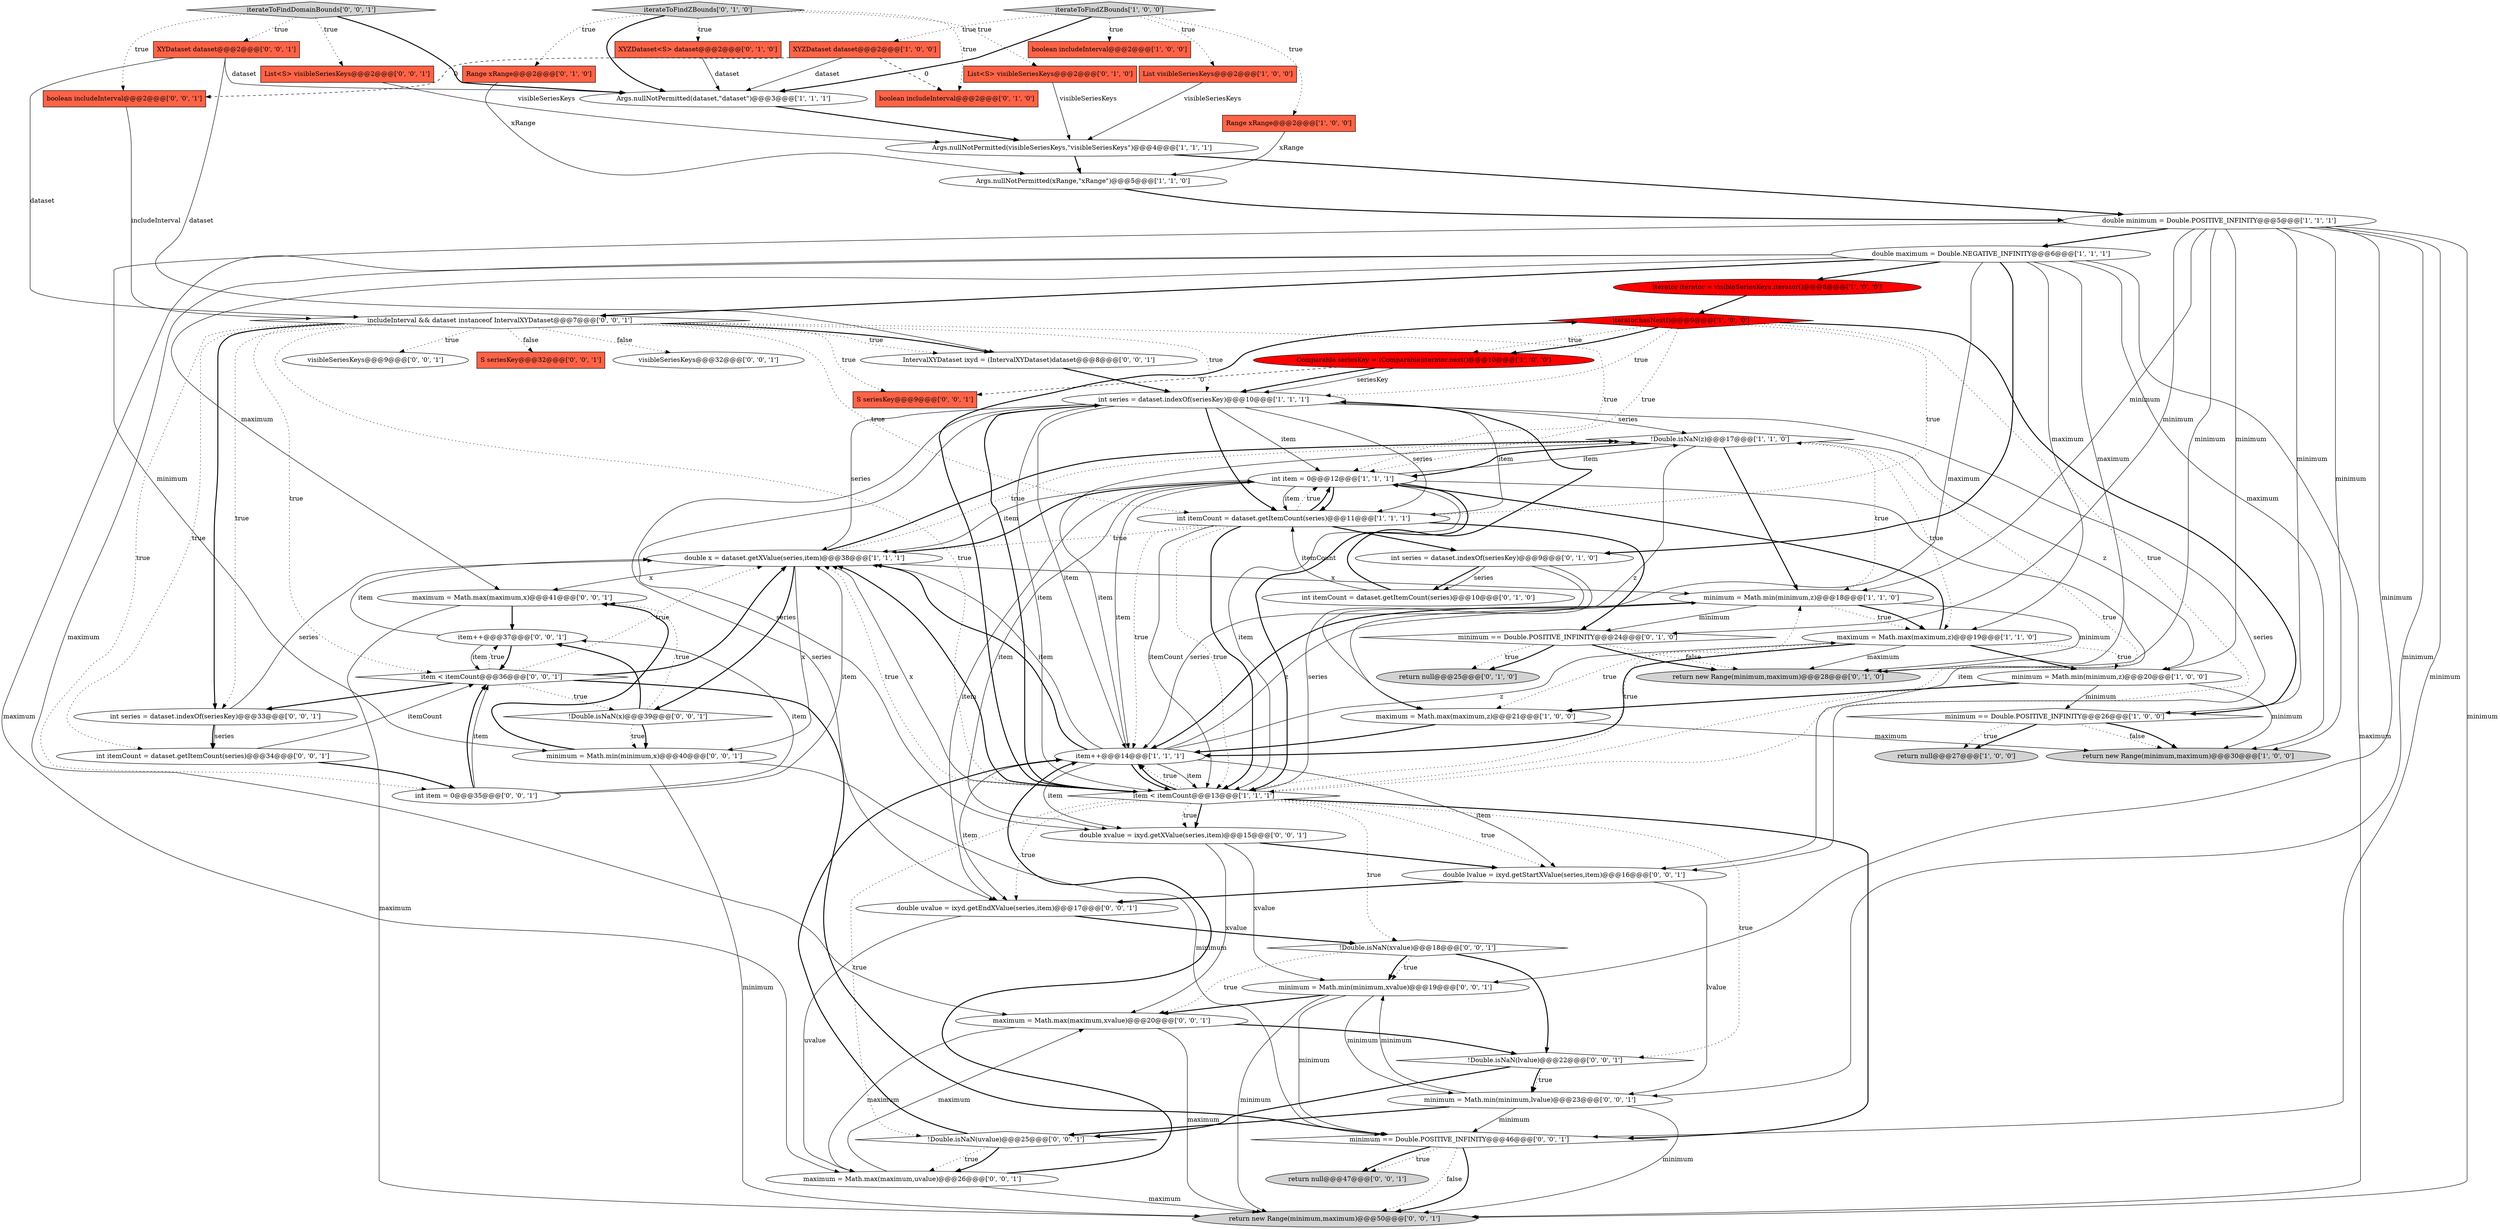 digraph {
1 [style = filled, label = "minimum == Double.POSITIVE_INFINITY@@@26@@@['1', '0', '0']", fillcolor = white, shape = diamond image = "AAA0AAABBB1BBB"];
19 [style = filled, label = "Comparable seriesKey = (Comparable)iterator.next()@@@10@@@['1', '0', '0']", fillcolor = red, shape = ellipse image = "AAA1AAABBB1BBB"];
20 [style = filled, label = "!Double.isNaN(z)@@@17@@@['1', '1', '0']", fillcolor = white, shape = diamond image = "AAA0AAABBB1BBB"];
16 [style = filled, label = "iterateToFindZBounds['1', '0', '0']", fillcolor = lightgray, shape = diamond image = "AAA0AAABBB1BBB"];
21 [style = filled, label = "List visibleSeriesKeys@@@2@@@['1', '0', '0']", fillcolor = tomato, shape = box image = "AAA0AAABBB1BBB"];
45 [style = filled, label = "item < itemCount@@@36@@@['0', '0', '1']", fillcolor = white, shape = diamond image = "AAA0AAABBB3BBB"];
14 [style = filled, label = "Iterator iterator = visibleSeriesKeys.iterator()@@@8@@@['1', '0', '0']", fillcolor = red, shape = ellipse image = "AAA1AAABBB1BBB"];
48 [style = filled, label = "XYDataset dataset@@@2@@@['0', '0', '1']", fillcolor = tomato, shape = box image = "AAA0AAABBB3BBB"];
31 [style = filled, label = "int series = dataset.indexOf(seriesKey)@@@9@@@['0', '1', '0']", fillcolor = white, shape = ellipse image = "AAA0AAABBB2BBB"];
24 [style = filled, label = "Args.nullNotPermitted(dataset,\"dataset\")@@@3@@@['1', '1', '1']", fillcolor = white, shape = ellipse image = "AAA0AAABBB1BBB"];
51 [style = filled, label = "boolean includeInterval@@@2@@@['0', '0', '1']", fillcolor = tomato, shape = box image = "AAA0AAABBB3BBB"];
44 [style = filled, label = "minimum = Math.min(minimum,xvalue)@@@19@@@['0', '0', '1']", fillcolor = white, shape = ellipse image = "AAA0AAABBB3BBB"];
27 [style = filled, label = "int itemCount = dataset.getItemCount(series)@@@10@@@['0', '1', '0']", fillcolor = white, shape = ellipse image = "AAA0AAABBB2BBB"];
33 [style = filled, label = "Range xRange@@@2@@@['0', '1', '0']", fillcolor = tomato, shape = box image = "AAA0AAABBB2BBB"];
57 [style = filled, label = "S seriesKey@@@32@@@['0', '0', '1']", fillcolor = tomato, shape = box image = "AAA0AAABBB3BBB"];
42 [style = filled, label = "item++@@@37@@@['0', '0', '1']", fillcolor = white, shape = ellipse image = "AAA0AAABBB3BBB"];
3 [style = filled, label = "int series = dataset.indexOf(seriesKey)@@@10@@@['1', '1', '1']", fillcolor = white, shape = ellipse image = "AAA0AAABBB1BBB"];
38 [style = filled, label = "List<S> visibleSeriesKeys@@@2@@@['0', '0', '1']", fillcolor = tomato, shape = box image = "AAA0AAABBB3BBB"];
43 [style = filled, label = "int itemCount = dataset.getItemCount(series)@@@34@@@['0', '0', '1']", fillcolor = white, shape = ellipse image = "AAA0AAABBB3BBB"];
22 [style = filled, label = "XYZDataset dataset@@@2@@@['1', '0', '0']", fillcolor = tomato, shape = box image = "AAA1AAABBB1BBB"];
40 [style = filled, label = "int item = 0@@@35@@@['0', '0', '1']", fillcolor = white, shape = ellipse image = "AAA0AAABBB3BBB"];
2 [style = filled, label = "int itemCount = dataset.getItemCount(series)@@@11@@@['1', '1', '1']", fillcolor = white, shape = ellipse image = "AAA0AAABBB1BBB"];
29 [style = filled, label = "XYZDataset<S> dataset@@@2@@@['0', '1', '0']", fillcolor = tomato, shape = box image = "AAA0AAABBB2BBB"];
32 [style = filled, label = "return new Range(minimum,maximum)@@@28@@@['0', '1', '0']", fillcolor = lightgray, shape = ellipse image = "AAA0AAABBB2BBB"];
12 [style = filled, label = "return new Range(minimum,maximum)@@@30@@@['1', '0', '0']", fillcolor = lightgray, shape = ellipse image = "AAA0AAABBB1BBB"];
55 [style = filled, label = "includeInterval && dataset instanceof IntervalXYDataset@@@7@@@['0', '0', '1']", fillcolor = white, shape = diamond image = "AAA0AAABBB3BBB"];
60 [style = filled, label = "visibleSeriesKeys@@@32@@@['0', '0', '1']", fillcolor = white, shape = ellipse image = "AAA0AAABBB3BBB"];
36 [style = filled, label = "boolean includeInterval@@@2@@@['0', '1', '0']", fillcolor = tomato, shape = box image = "AAA1AAABBB2BBB"];
67 [style = filled, label = "!Double.isNaN(lvalue)@@@22@@@['0', '0', '1']", fillcolor = white, shape = diamond image = "AAA0AAABBB3BBB"];
41 [style = filled, label = "!Double.isNaN(xvalue)@@@18@@@['0', '0', '1']", fillcolor = white, shape = diamond image = "AAA0AAABBB3BBB"];
10 [style = filled, label = "double maximum = Double.NEGATIVE_INFINITY@@@6@@@['1', '1', '1']", fillcolor = white, shape = ellipse image = "AAA0AAABBB1BBB"];
47 [style = filled, label = "return new Range(minimum,maximum)@@@50@@@['0', '0', '1']", fillcolor = lightgray, shape = ellipse image = "AAA0AAABBB3BBB"];
15 [style = filled, label = "int item = 0@@@12@@@['1', '1', '1']", fillcolor = white, shape = ellipse image = "AAA0AAABBB1BBB"];
26 [style = filled, label = "maximum = Math.max(maximum,z)@@@19@@@['1', '1', '0']", fillcolor = white, shape = ellipse image = "AAA0AAABBB1BBB"];
62 [style = filled, label = "IntervalXYDataset ixyd = (IntervalXYDataset)dataset@@@8@@@['0', '0', '1']", fillcolor = white, shape = ellipse image = "AAA0AAABBB3BBB"];
53 [style = filled, label = "double xvalue = ixyd.getXValue(series,item)@@@15@@@['0', '0', '1']", fillcolor = white, shape = ellipse image = "AAA0AAABBB3BBB"];
65 [style = filled, label = "maximum = Math.max(maximum,uvalue)@@@26@@@['0', '0', '1']", fillcolor = white, shape = ellipse image = "AAA0AAABBB3BBB"];
46 [style = filled, label = "minimum == Double.POSITIVE_INFINITY@@@46@@@['0', '0', '1']", fillcolor = white, shape = diamond image = "AAA0AAABBB3BBB"];
59 [style = filled, label = "double uvalue = ixyd.getEndXValue(series,item)@@@17@@@['0', '0', '1']", fillcolor = white, shape = ellipse image = "AAA0AAABBB3BBB"];
13 [style = filled, label = "Range xRange@@@2@@@['1', '0', '0']", fillcolor = tomato, shape = box image = "AAA0AAABBB1BBB"];
25 [style = filled, label = "Args.nullNotPermitted(xRange,\"xRange\")@@@5@@@['1', '1', '0']", fillcolor = white, shape = ellipse image = "AAA0AAABBB1BBB"];
18 [style = filled, label = "Args.nullNotPermitted(visibleSeriesKeys,\"visibleSeriesKeys\")@@@4@@@['1', '1', '1']", fillcolor = white, shape = ellipse image = "AAA0AAABBB1BBB"];
49 [style = filled, label = "iterateToFindDomainBounds['0', '0', '1']", fillcolor = lightgray, shape = diamond image = "AAA0AAABBB3BBB"];
28 [style = filled, label = "minimum == Double.POSITIVE_INFINITY@@@24@@@['0', '1', '0']", fillcolor = white, shape = diamond image = "AAA0AAABBB2BBB"];
58 [style = filled, label = "!Double.isNaN(x)@@@39@@@['0', '0', '1']", fillcolor = white, shape = diamond image = "AAA0AAABBB3BBB"];
23 [style = filled, label = "item < itemCount@@@13@@@['1', '1', '1']", fillcolor = white, shape = diamond image = "AAA0AAABBB1BBB"];
50 [style = filled, label = "!Double.isNaN(uvalue)@@@25@@@['0', '0', '1']", fillcolor = white, shape = diamond image = "AAA0AAABBB3BBB"];
37 [style = filled, label = "maximum = Math.max(maximum,xvalue)@@@20@@@['0', '0', '1']", fillcolor = white, shape = ellipse image = "AAA0AAABBB3BBB"];
9 [style = filled, label = "return null@@@27@@@['1', '0', '0']", fillcolor = lightgray, shape = ellipse image = "AAA0AAABBB1BBB"];
52 [style = filled, label = "int series = dataset.indexOf(seriesKey)@@@33@@@['0', '0', '1']", fillcolor = white, shape = ellipse image = "AAA0AAABBB3BBB"];
61 [style = filled, label = "double lvalue = ixyd.getStartXValue(series,item)@@@16@@@['0', '0', '1']", fillcolor = white, shape = ellipse image = "AAA0AAABBB3BBB"];
66 [style = filled, label = "minimum = Math.min(minimum,x)@@@40@@@['0', '0', '1']", fillcolor = white, shape = ellipse image = "AAA0AAABBB3BBB"];
11 [style = filled, label = "iterator.hasNext()@@@9@@@['1', '0', '0']", fillcolor = red, shape = diamond image = "AAA1AAABBB1BBB"];
7 [style = filled, label = "item++@@@14@@@['1', '1', '1']", fillcolor = white, shape = ellipse image = "AAA0AAABBB1BBB"];
17 [style = filled, label = "boolean includeInterval@@@2@@@['1', '0', '0']", fillcolor = tomato, shape = box image = "AAA0AAABBB1BBB"];
56 [style = filled, label = "S seriesKey@@@9@@@['0', '0', '1']", fillcolor = tomato, shape = box image = "AAA0AAABBB3BBB"];
5 [style = filled, label = "double x = dataset.getXValue(series,item)@@@38@@@['1', '1', '1']", fillcolor = white, shape = ellipse image = "AAA0AAABBB1BBB"];
4 [style = filled, label = "minimum = Math.min(minimum,z)@@@18@@@['1', '1', '0']", fillcolor = white, shape = ellipse image = "AAA0AAABBB1BBB"];
30 [style = filled, label = "List<S> visibleSeriesKeys@@@2@@@['0', '1', '0']", fillcolor = tomato, shape = box image = "AAA0AAABBB2BBB"];
6 [style = filled, label = "maximum = Math.max(maximum,z)@@@21@@@['1', '0', '0']", fillcolor = white, shape = ellipse image = "AAA0AAABBB1BBB"];
8 [style = filled, label = "minimum = Math.min(minimum,z)@@@20@@@['1', '0', '0']", fillcolor = white, shape = ellipse image = "AAA0AAABBB1BBB"];
39 [style = filled, label = "visibleSeriesKeys@@@9@@@['0', '0', '1']", fillcolor = white, shape = ellipse image = "AAA0AAABBB3BBB"];
35 [style = filled, label = "iterateToFindZBounds['0', '1', '0']", fillcolor = lightgray, shape = diamond image = "AAA0AAABBB2BBB"];
63 [style = filled, label = "return null@@@47@@@['0', '0', '1']", fillcolor = lightgray, shape = ellipse image = "AAA0AAABBB3BBB"];
34 [style = filled, label = "return null@@@25@@@['0', '1', '0']", fillcolor = lightgray, shape = ellipse image = "AAA0AAABBB2BBB"];
0 [style = filled, label = "double minimum = Double.POSITIVE_INFINITY@@@5@@@['1', '1', '1']", fillcolor = white, shape = ellipse image = "AAA0AAABBB1BBB"];
64 [style = filled, label = "minimum = Math.min(minimum,lvalue)@@@23@@@['0', '0', '1']", fillcolor = white, shape = ellipse image = "AAA0AAABBB3BBB"];
54 [style = filled, label = "maximum = Math.max(maximum,x)@@@41@@@['0', '0', '1']", fillcolor = white, shape = ellipse image = "AAA0AAABBB3BBB"];
50->65 [style = dotted, label="true"];
22->36 [style = dashed, label="0"];
3->5 [style = solid, label="series"];
54->47 [style = solid, label="maximum"];
10->65 [style = solid, label="maximum"];
62->3 [style = bold, label=""];
8->1 [style = solid, label="minimum"];
5->20 [style = bold, label=""];
16->13 [style = dotted, label="true"];
42->45 [style = bold, label=""];
55->39 [style = dotted, label="true"];
23->59 [style = dotted, label="true"];
55->62 [style = bold, label=""];
16->17 [style = dotted, label="true"];
23->5 [style = dotted, label="true"];
2->15 [style = dotted, label="true"];
5->15 [style = bold, label=""];
2->23 [style = dotted, label="true"];
8->6 [style = bold, label=""];
31->23 [style = solid, label="series"];
42->5 [style = solid, label="item"];
23->67 [style = dotted, label="true"];
23->5 [style = solid, label="x"];
15->20 [style = solid, label="item"];
7->4 [style = solid, label="z"];
61->59 [style = bold, label=""];
50->65 [style = bold, label=""];
55->45 [style = dotted, label="true"];
45->5 [style = dotted, label="true"];
3->2 [style = solid, label="item"];
2->23 [style = bold, label=""];
43->40 [style = bold, label=""];
49->24 [style = bold, label=""];
40->45 [style = solid, label="item"];
11->2 [style = dotted, label="true"];
23->4 [style = dotted, label="true"];
65->7 [style = bold, label=""];
10->37 [style = solid, label="maximum"];
1->12 [style = dotted, label="false"];
19->3 [style = solid, label="seriesKey"];
0->4 [style = solid, label="minimum"];
41->67 [style = bold, label=""];
3->61 [style = solid, label="series"];
2->15 [style = bold, label=""];
26->15 [style = bold, label=""];
1->12 [style = bold, label=""];
45->42 [style = dotted, label="true"];
48->62 [style = solid, label="dataset"];
55->43 [style = dotted, label="true"];
11->15 [style = dotted, label="true"];
10->12 [style = solid, label="maximum"];
20->15 [style = bold, label=""];
14->11 [style = bold, label=""];
8->12 [style = solid, label="minimum"];
38->18 [style = solid, label="visibleSeriesKeys"];
48->24 [style = solid, label="dataset"];
19->3 [style = bold, label=""];
2->28 [style = bold, label=""];
18->0 [style = bold, label=""];
15->2 [style = solid, label="item"];
10->54 [style = solid, label="maximum"];
49->48 [style = dotted, label="true"];
5->54 [style = solid, label="x"];
2->31 [style = bold, label=""];
45->58 [style = dotted, label="true"];
0->46 [style = solid, label="minimum"];
0->12 [style = solid, label="minimum"];
20->8 [style = solid, label="z"];
37->65 [style = solid, label="maximum"];
26->7 [style = bold, label=""];
27->2 [style = solid, label="itemCount"];
10->31 [style = bold, label=""];
15->61 [style = solid, label="item"];
37->47 [style = solid, label="maximum"];
10->14 [style = bold, label=""];
67->64 [style = bold, label=""];
58->54 [style = dotted, label="true"];
29->24 [style = solid, label="dataset"];
22->51 [style = dashed, label="0"];
15->5 [style = solid, label="item"];
20->26 [style = dotted, label="true"];
44->46 [style = solid, label="minimum"];
23->41 [style = dotted, label="true"];
23->3 [style = bold, label=""];
55->40 [style = dotted, label="true"];
10->32 [style = solid, label="maximum"];
35->33 [style = dotted, label="true"];
15->7 [style = solid, label="item"];
24->18 [style = bold, label=""];
7->20 [style = solid, label="item"];
35->30 [style = dotted, label="true"];
15->53 [style = solid, label="item"];
66->54 [style = bold, label=""];
23->50 [style = dotted, label="true"];
49->51 [style = dotted, label="true"];
3->7 [style = solid, label="item"];
40->42 [style = solid, label="item"];
33->25 [style = solid, label="xRange"];
46->63 [style = bold, label=""];
7->5 [style = bold, label=""];
55->60 [style = dotted, label="false"];
3->2 [style = bold, label=""];
31->27 [style = bold, label=""];
55->23 [style = dotted, label="true"];
5->66 [style = solid, label="x"];
64->44 [style = solid, label="minimum"];
7->23 [style = bold, label=""];
42->45 [style = solid, label="item"];
18->25 [style = bold, label=""];
58->42 [style = bold, label=""];
43->45 [style = solid, label="itemCount"];
55->15 [style = dotted, label="true"];
0->32 [style = solid, label="minimum"];
66->47 [style = solid, label="minimum"];
16->21 [style = dotted, label="true"];
26->6 [style = dotted, label="true"];
23->7 [style = bold, label=""];
44->37 [style = bold, label=""];
45->46 [style = bold, label=""];
11->19 [style = dotted, label="true"];
46->63 [style = dotted, label="true"];
6->7 [style = bold, label=""];
23->53 [style = dotted, label="true"];
3->2 [style = solid, label="series"];
45->52 [style = bold, label=""];
28->34 [style = dotted, label="true"];
21->18 [style = solid, label="visibleSeriesKeys"];
23->61 [style = dotted, label="true"];
4->26 [style = dotted, label="true"];
7->26 [style = solid, label="z"];
25->0 [style = bold, label=""];
35->29 [style = dotted, label="true"];
53->37 [style = solid, label="xvalue"];
55->56 [style = dotted, label="true"];
3->15 [style = solid, label="item"];
48->55 [style = solid, label="dataset"];
0->64 [style = solid, label="minimum"];
26->8 [style = dotted, label="true"];
55->57 [style = dotted, label="false"];
23->5 [style = bold, label=""];
0->47 [style = solid, label="minimum"];
40->5 [style = solid, label="item"];
3->20 [style = solid, label="series"];
15->23 [style = solid, label="item"];
64->46 [style = solid, label="minimum"];
16->24 [style = bold, label=""];
2->23 [style = solid, label="itemCount"];
51->55 [style = solid, label="includeInterval"];
52->5 [style = solid, label="series"];
26->8 [style = bold, label=""];
31->27 [style = solid, label="series"];
10->47 [style = solid, label="maximum"];
41->37 [style = dotted, label="true"];
23->7 [style = dotted, label="true"];
7->5 [style = solid, label="item"];
58->66 [style = dotted, label="true"];
28->32 [style = dotted, label="false"];
4->7 [style = bold, label=""];
1->9 [style = bold, label=""];
44->47 [style = solid, label="minimum"];
3->23 [style = solid, label="item"];
28->32 [style = bold, label=""];
35->24 [style = bold, label=""];
58->66 [style = bold, label=""];
54->42 [style = bold, label=""];
6->12 [style = solid, label="maximum"];
20->6 [style = solid, label="z"];
52->43 [style = bold, label=""];
23->20 [style = dotted, label="true"];
46->47 [style = dotted, label="false"];
5->4 [style = solid, label="x"];
7->53 [style = solid, label="item"];
20->4 [style = dotted, label="true"];
1->9 [style = dotted, label="true"];
4->32 [style = solid, label="minimum"];
64->47 [style = solid, label="minimum"];
22->24 [style = solid, label="dataset"];
10->6 [style = solid, label="maximum"];
5->58 [style = bold, label=""];
55->52 [style = bold, label=""];
23->11 [style = bold, label=""];
2->5 [style = dotted, label="true"];
11->3 [style = dotted, label="true"];
41->44 [style = dotted, label="true"];
31->7 [style = solid, label="series"];
55->62 [style = dotted, label="true"];
53->44 [style = solid, label="xvalue"];
26->32 [style = solid, label="maximum"];
37->67 [style = bold, label=""];
0->28 [style = solid, label="minimum"];
0->44 [style = solid, label="minimum"];
0->66 [style = solid, label="minimum"];
65->47 [style = solid, label="maximum"];
15->23 [style = bold, label=""];
53->61 [style = bold, label=""];
15->2 [style = bold, label=""];
3->53 [style = solid, label="series"];
19->56 [style = dashed, label="0"];
28->34 [style = bold, label=""];
55->3 [style = dotted, label="true"];
59->65 [style = solid, label="uvalue"];
11->1 [style = bold, label=""];
67->64 [style = dotted, label="true"];
35->36 [style = dotted, label="true"];
27->3 [style = bold, label=""];
11->23 [style = dotted, label="true"];
44->64 [style = solid, label="minimum"];
4->26 [style = bold, label=""];
23->46 [style = bold, label=""];
55->2 [style = dotted, label="true"];
50->7 [style = bold, label=""];
13->25 [style = solid, label="xRange"];
52->43 [style = solid, label="series"];
66->46 [style = solid, label="minimum"];
65->37 [style = solid, label="maximum"];
7->59 [style = solid, label="item"];
11->19 [style = bold, label=""];
10->55 [style = bold, label=""];
7->23 [style = solid, label="item"];
46->47 [style = bold, label=""];
16->22 [style = dotted, label="true"];
15->59 [style = solid, label="item"];
20->4 [style = bold, label=""];
55->52 [style = dotted, label="true"];
3->59 [style = solid, label="series"];
7->61 [style = solid, label="item"];
0->10 [style = bold, label=""];
67->50 [style = bold, label=""];
0->1 [style = solid, label="minimum"];
0->8 [style = solid, label="minimum"];
30->18 [style = solid, label="visibleSeriesKeys"];
2->7 [style = dotted, label="true"];
5->20 [style = dotted, label="true"];
23->53 [style = bold, label=""];
40->45 [style = bold, label=""];
64->50 [style = bold, label=""];
10->26 [style = solid, label="maximum"];
61->64 [style = solid, label="lvalue"];
41->44 [style = bold, label=""];
59->41 [style = bold, label=""];
49->38 [style = dotted, label="true"];
4->28 [style = solid, label="minimum"];
45->5 [style = bold, label=""];
}
